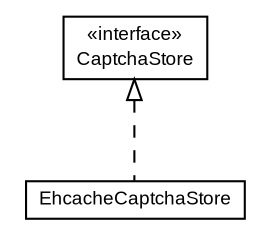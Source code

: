 #!/usr/local/bin/dot
#
# Class diagram 
# Generated by UmlGraph version 4.6 (http://www.spinellis.gr/sw/umlgraph)
#

digraph G {
	edge [fontname="arial",fontsize=10,labelfontname="arial",labelfontsize=10];
	node [fontname="arial",fontsize=10,shape=plaintext];
	// com.octo.captcha.service.captchastore.EhcacheCaptchaStore
	c0 [label=<<table border="0" cellborder="1" cellspacing="0" cellpadding="2" port="p" href="./EhcacheCaptchaStore.html">
		<tr><td><table border="0" cellspacing="0" cellpadding="1">
			<tr><td> EhcacheCaptchaStore </td></tr>
		</table></td></tr>
		</table>>, fontname="arial", fontcolor="black", fontsize=9.0];
	//com.octo.captcha.service.captchastore.EhcacheCaptchaStore implements com.octo.captcha.service.captchastore.CaptchaStore
	c5:p -> c0:p [dir=back,arrowtail=empty,style=dashed];
	// com.octo.captcha.service.captchastore.CaptchaStore
	c5 [label=<<table border="0" cellborder="1" cellspacing="0" cellpadding="2" port="p" href="http://java.sun.com/j2se/1.4.2/docs/api/com/octo/captcha/service/captchastore/CaptchaStore.html">
		<tr><td><table border="0" cellspacing="0" cellpadding="1">
			<tr><td> &laquo;interface&raquo; </td></tr>
			<tr><td> CaptchaStore </td></tr>
		</table></td></tr>
		</table>>, fontname="arial", fontcolor="black", fontsize=9.0];
}

